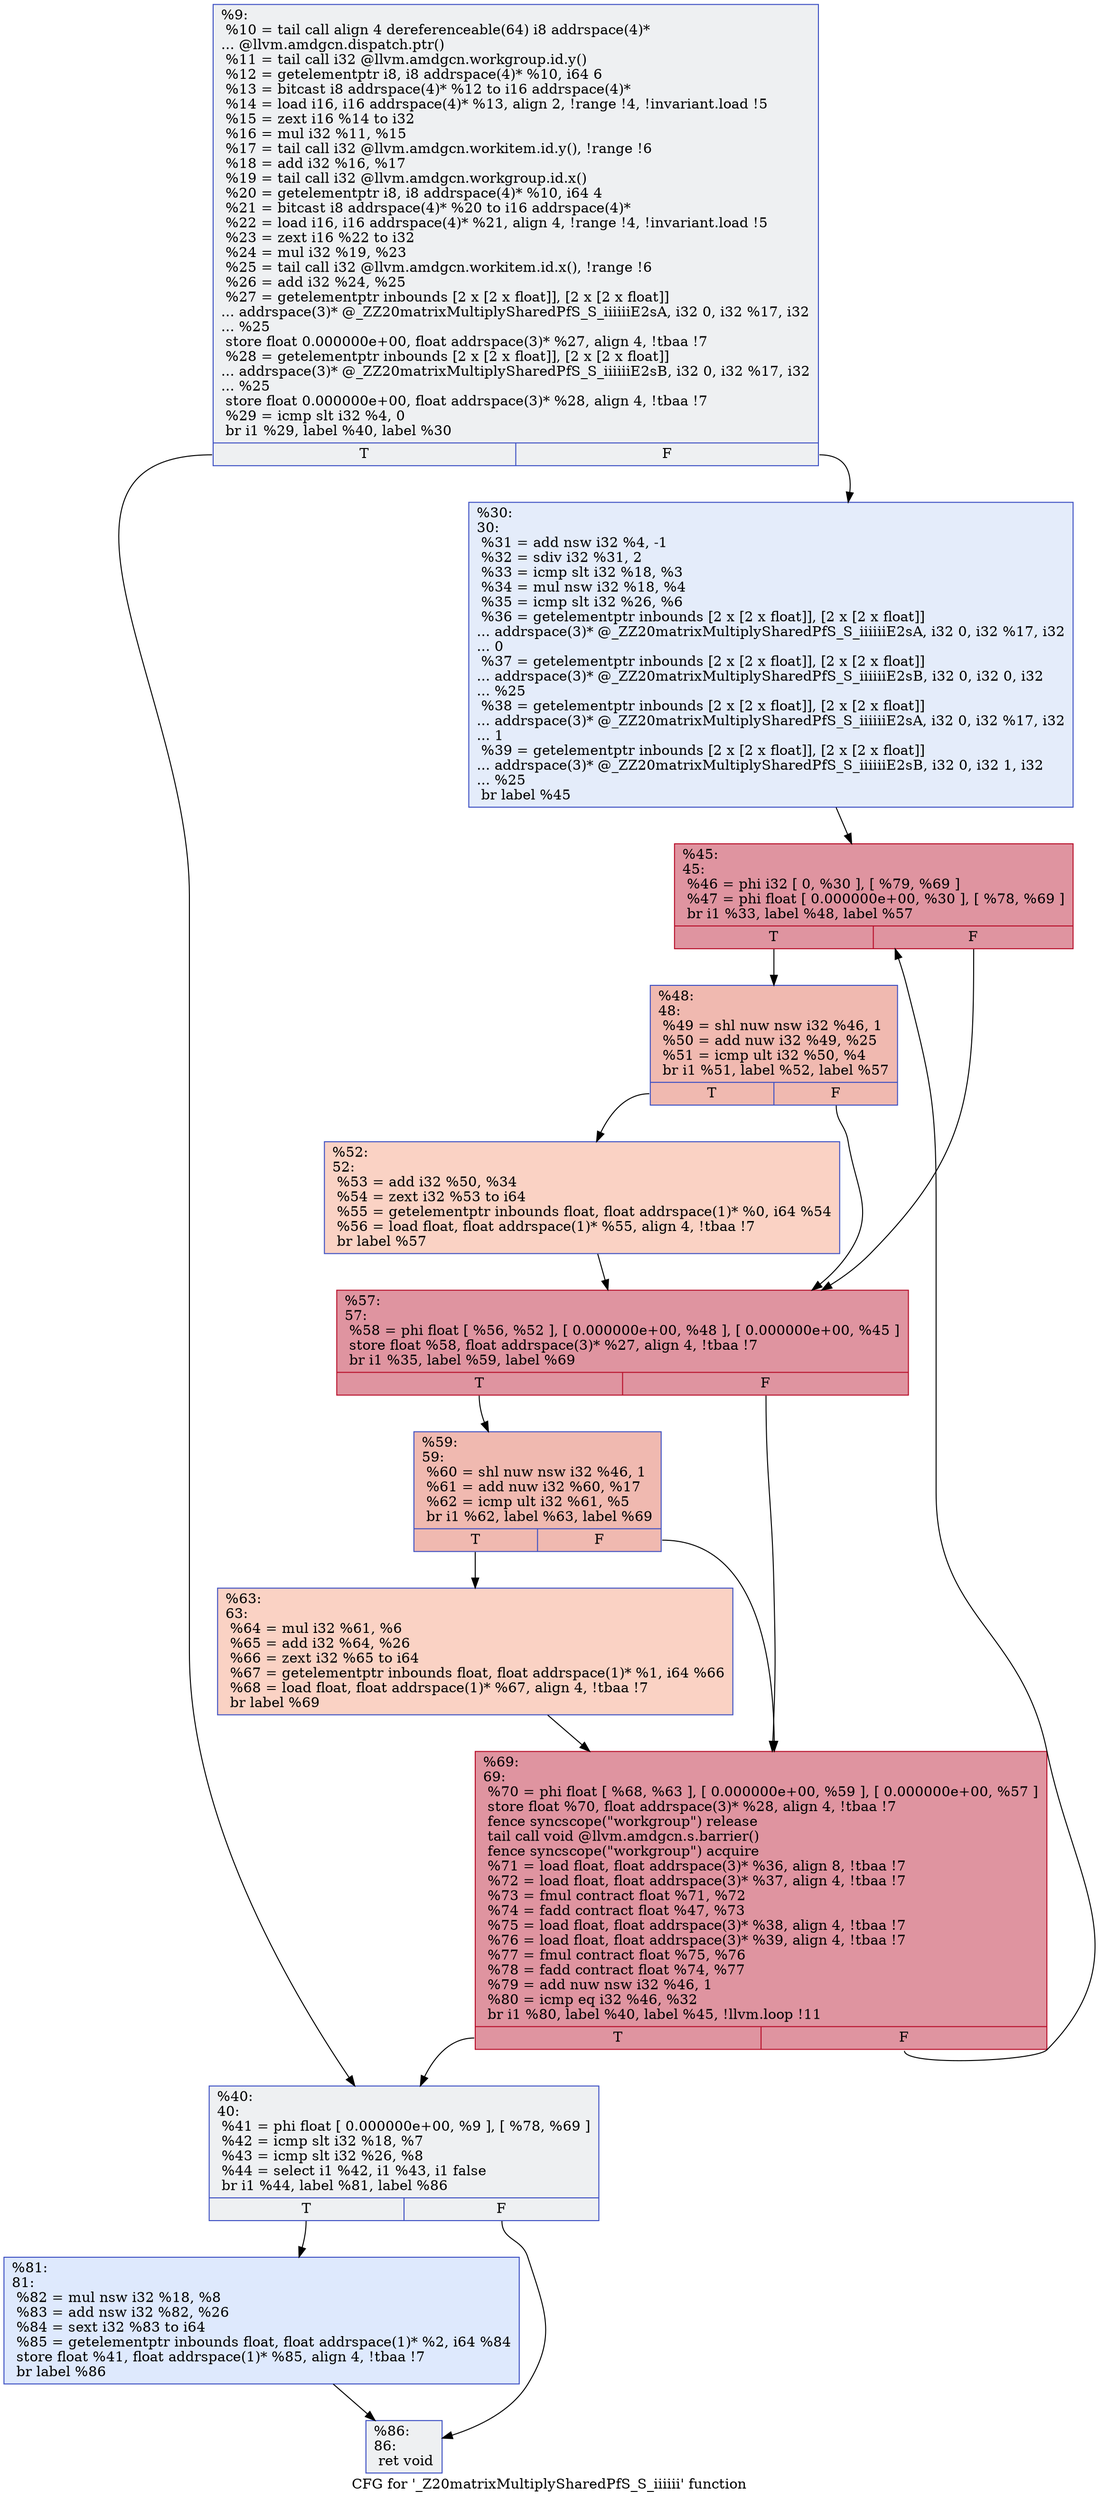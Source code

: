 digraph "CFG for '_Z20matrixMultiplySharedPfS_S_iiiiii' function" {
	label="CFG for '_Z20matrixMultiplySharedPfS_S_iiiiii' function";

	Node0x5ebb8e0 [shape=record,color="#3d50c3ff", style=filled, fillcolor="#d9dce170",label="{%9:\l  %10 = tail call align 4 dereferenceable(64) i8 addrspace(4)*\l... @llvm.amdgcn.dispatch.ptr()\l  %11 = tail call i32 @llvm.amdgcn.workgroup.id.y()\l  %12 = getelementptr i8, i8 addrspace(4)* %10, i64 6\l  %13 = bitcast i8 addrspace(4)* %12 to i16 addrspace(4)*\l  %14 = load i16, i16 addrspace(4)* %13, align 2, !range !4, !invariant.load !5\l  %15 = zext i16 %14 to i32\l  %16 = mul i32 %11, %15\l  %17 = tail call i32 @llvm.amdgcn.workitem.id.y(), !range !6\l  %18 = add i32 %16, %17\l  %19 = tail call i32 @llvm.amdgcn.workgroup.id.x()\l  %20 = getelementptr i8, i8 addrspace(4)* %10, i64 4\l  %21 = bitcast i8 addrspace(4)* %20 to i16 addrspace(4)*\l  %22 = load i16, i16 addrspace(4)* %21, align 4, !range !4, !invariant.load !5\l  %23 = zext i16 %22 to i32\l  %24 = mul i32 %19, %23\l  %25 = tail call i32 @llvm.amdgcn.workitem.id.x(), !range !6\l  %26 = add i32 %24, %25\l  %27 = getelementptr inbounds [2 x [2 x float]], [2 x [2 x float]]\l... addrspace(3)* @_ZZ20matrixMultiplySharedPfS_S_iiiiiiE2sA, i32 0, i32 %17, i32\l... %25\l  store float 0.000000e+00, float addrspace(3)* %27, align 4, !tbaa !7\l  %28 = getelementptr inbounds [2 x [2 x float]], [2 x [2 x float]]\l... addrspace(3)* @_ZZ20matrixMultiplySharedPfS_S_iiiiiiE2sB, i32 0, i32 %17, i32\l... %25\l  store float 0.000000e+00, float addrspace(3)* %28, align 4, !tbaa !7\l  %29 = icmp slt i32 %4, 0\l  br i1 %29, label %40, label %30\l|{<s0>T|<s1>F}}"];
	Node0x5ebb8e0:s0 -> Node0x5ec0560;
	Node0x5ebb8e0:s1 -> Node0x5ec0e00;
	Node0x5ec0e00 [shape=record,color="#3d50c3ff", style=filled, fillcolor="#c1d4f470",label="{%30:\l30:                                               \l  %31 = add nsw i32 %4, -1\l  %32 = sdiv i32 %31, 2\l  %33 = icmp slt i32 %18, %3\l  %34 = mul nsw i32 %18, %4\l  %35 = icmp slt i32 %26, %6\l  %36 = getelementptr inbounds [2 x [2 x float]], [2 x [2 x float]]\l... addrspace(3)* @_ZZ20matrixMultiplySharedPfS_S_iiiiiiE2sA, i32 0, i32 %17, i32\l... 0\l  %37 = getelementptr inbounds [2 x [2 x float]], [2 x [2 x float]]\l... addrspace(3)* @_ZZ20matrixMultiplySharedPfS_S_iiiiiiE2sB, i32 0, i32 0, i32\l... %25\l  %38 = getelementptr inbounds [2 x [2 x float]], [2 x [2 x float]]\l... addrspace(3)* @_ZZ20matrixMultiplySharedPfS_S_iiiiiiE2sA, i32 0, i32 %17, i32\l... 1\l  %39 = getelementptr inbounds [2 x [2 x float]], [2 x [2 x float]]\l... addrspace(3)* @_ZZ20matrixMultiplySharedPfS_S_iiiiiiE2sB, i32 0, i32 1, i32\l... %25\l  br label %45\l}"];
	Node0x5ec0e00 -> Node0x5ebda50;
	Node0x5ec0560 [shape=record,color="#3d50c3ff", style=filled, fillcolor="#d9dce170",label="{%40:\l40:                                               \l  %41 = phi float [ 0.000000e+00, %9 ], [ %78, %69 ]\l  %42 = icmp slt i32 %18, %7\l  %43 = icmp slt i32 %26, %8\l  %44 = select i1 %42, i1 %43, i1 false\l  br i1 %44, label %81, label %86\l|{<s0>T|<s1>F}}"];
	Node0x5ec0560:s0 -> Node0x5ec1b20;
	Node0x5ec0560:s1 -> Node0x5ec1bb0;
	Node0x5ebda50 [shape=record,color="#b70d28ff", style=filled, fillcolor="#b70d2870",label="{%45:\l45:                                               \l  %46 = phi i32 [ 0, %30 ], [ %79, %69 ]\l  %47 = phi float [ 0.000000e+00, %30 ], [ %78, %69 ]\l  br i1 %33, label %48, label %57\l|{<s0>T|<s1>F}}"];
	Node0x5ebda50:s0 -> Node0x5ec1e80;
	Node0x5ebda50:s1 -> Node0x5ec1f10;
	Node0x5ec1e80 [shape=record,color="#3d50c3ff", style=filled, fillcolor="#de614d70",label="{%48:\l48:                                               \l  %49 = shl nuw nsw i32 %46, 1\l  %50 = add nuw i32 %49, %25\l  %51 = icmp ult i32 %50, %4\l  br i1 %51, label %52, label %57\l|{<s0>T|<s1>F}}"];
	Node0x5ec1e80:s0 -> Node0x5ec2200;
	Node0x5ec1e80:s1 -> Node0x5ec1f10;
	Node0x5ec2200 [shape=record,color="#3d50c3ff", style=filled, fillcolor="#f4987a70",label="{%52:\l52:                                               \l  %53 = add i32 %50, %34\l  %54 = zext i32 %53 to i64\l  %55 = getelementptr inbounds float, float addrspace(1)* %0, i64 %54\l  %56 = load float, float addrspace(1)* %55, align 4, !tbaa !7\l  br label %57\l}"];
	Node0x5ec2200 -> Node0x5ec1f10;
	Node0x5ec1f10 [shape=record,color="#b70d28ff", style=filled, fillcolor="#b70d2870",label="{%57:\l57:                                               \l  %58 = phi float [ %56, %52 ], [ 0.000000e+00, %48 ], [ 0.000000e+00, %45 ]\l  store float %58, float addrspace(3)* %27, align 4, !tbaa !7\l  br i1 %35, label %59, label %69\l|{<s0>T|<s1>F}}"];
	Node0x5ec1f10:s0 -> Node0x5ec2710;
	Node0x5ec1f10:s1 -> Node0x5ec17e0;
	Node0x5ec2710 [shape=record,color="#3d50c3ff", style=filled, fillcolor="#de614d70",label="{%59:\l59:                                               \l  %60 = shl nuw nsw i32 %46, 1\l  %61 = add nuw i32 %60, %17\l  %62 = icmp ult i32 %61, %5\l  br i1 %62, label %63, label %69\l|{<s0>T|<s1>F}}"];
	Node0x5ec2710:s0 -> Node0x5ec29c0;
	Node0x5ec2710:s1 -> Node0x5ec17e0;
	Node0x5ec29c0 [shape=record,color="#3d50c3ff", style=filled, fillcolor="#f4987a70",label="{%63:\l63:                                               \l  %64 = mul i32 %61, %6\l  %65 = add i32 %64, %26\l  %66 = zext i32 %65 to i64\l  %67 = getelementptr inbounds float, float addrspace(1)* %1, i64 %66\l  %68 = load float, float addrspace(1)* %67, align 4, !tbaa !7\l  br label %69\l}"];
	Node0x5ec29c0 -> Node0x5ec17e0;
	Node0x5ec17e0 [shape=record,color="#b70d28ff", style=filled, fillcolor="#b70d2870",label="{%69:\l69:                                               \l  %70 = phi float [ %68, %63 ], [ 0.000000e+00, %59 ], [ 0.000000e+00, %57 ]\l  store float %70, float addrspace(3)* %28, align 4, !tbaa !7\l  fence syncscope(\"workgroup\") release\l  tail call void @llvm.amdgcn.s.barrier()\l  fence syncscope(\"workgroup\") acquire\l  %71 = load float, float addrspace(3)* %36, align 8, !tbaa !7\l  %72 = load float, float addrspace(3)* %37, align 4, !tbaa !7\l  %73 = fmul contract float %71, %72\l  %74 = fadd contract float %47, %73\l  %75 = load float, float addrspace(3)* %38, align 4, !tbaa !7\l  %76 = load float, float addrspace(3)* %39, align 4, !tbaa !7\l  %77 = fmul contract float %75, %76\l  %78 = fadd contract float %74, %77\l  %79 = add nuw nsw i32 %46, 1\l  %80 = icmp eq i32 %46, %32\l  br i1 %80, label %40, label %45, !llvm.loop !11\l|{<s0>T|<s1>F}}"];
	Node0x5ec17e0:s0 -> Node0x5ec0560;
	Node0x5ec17e0:s1 -> Node0x5ebda50;
	Node0x5ec1b20 [shape=record,color="#3d50c3ff", style=filled, fillcolor="#b5cdfa70",label="{%81:\l81:                                               \l  %82 = mul nsw i32 %18, %8\l  %83 = add nsw i32 %82, %26\l  %84 = sext i32 %83 to i64\l  %85 = getelementptr inbounds float, float addrspace(1)* %2, i64 %84\l  store float %41, float addrspace(1)* %85, align 4, !tbaa !7\l  br label %86\l}"];
	Node0x5ec1b20 -> Node0x5ec1bb0;
	Node0x5ec1bb0 [shape=record,color="#3d50c3ff", style=filled, fillcolor="#d9dce170",label="{%86:\l86:                                               \l  ret void\l}"];
}
